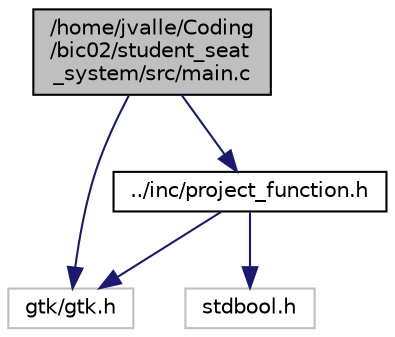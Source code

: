 digraph "/home/jvalle/Coding/bic02/student_seat_system/src/main.c"
{
 // LATEX_PDF_SIZE
  edge [fontname="Helvetica",fontsize="10",labelfontname="Helvetica",labelfontsize="10"];
  node [fontname="Helvetica",fontsize="10",shape=record];
  Node1 [label="/home/jvalle/Coding\l/bic02/student_seat\l_system/src/main.c",height=0.2,width=0.4,color="black", fillcolor="grey75", style="filled", fontcolor="black",tooltip="executes main gtk graphical user interface"];
  Node1 -> Node2 [color="midnightblue",fontsize="10",style="solid",fontname="Helvetica"];
  Node2 [label="gtk/gtk.h",height=0.2,width=0.4,color="grey75", fillcolor="white", style="filled",tooltip=" "];
  Node1 -> Node3 [color="midnightblue",fontsize="10",style="solid",fontname="Helvetica"];
  Node3 [label="../inc/project_function.h",height=0.2,width=0.4,color="black", fillcolor="white", style="filled",URL="$project__function_8h.html",tooltip="Contains all structs and prototypes of implemented functions."];
  Node3 -> Node2 [color="midnightblue",fontsize="10",style="solid",fontname="Helvetica"];
  Node3 -> Node4 [color="midnightblue",fontsize="10",style="solid",fontname="Helvetica"];
  Node4 [label="stdbool.h",height=0.2,width=0.4,color="grey75", fillcolor="white", style="filled",tooltip=" "];
}
